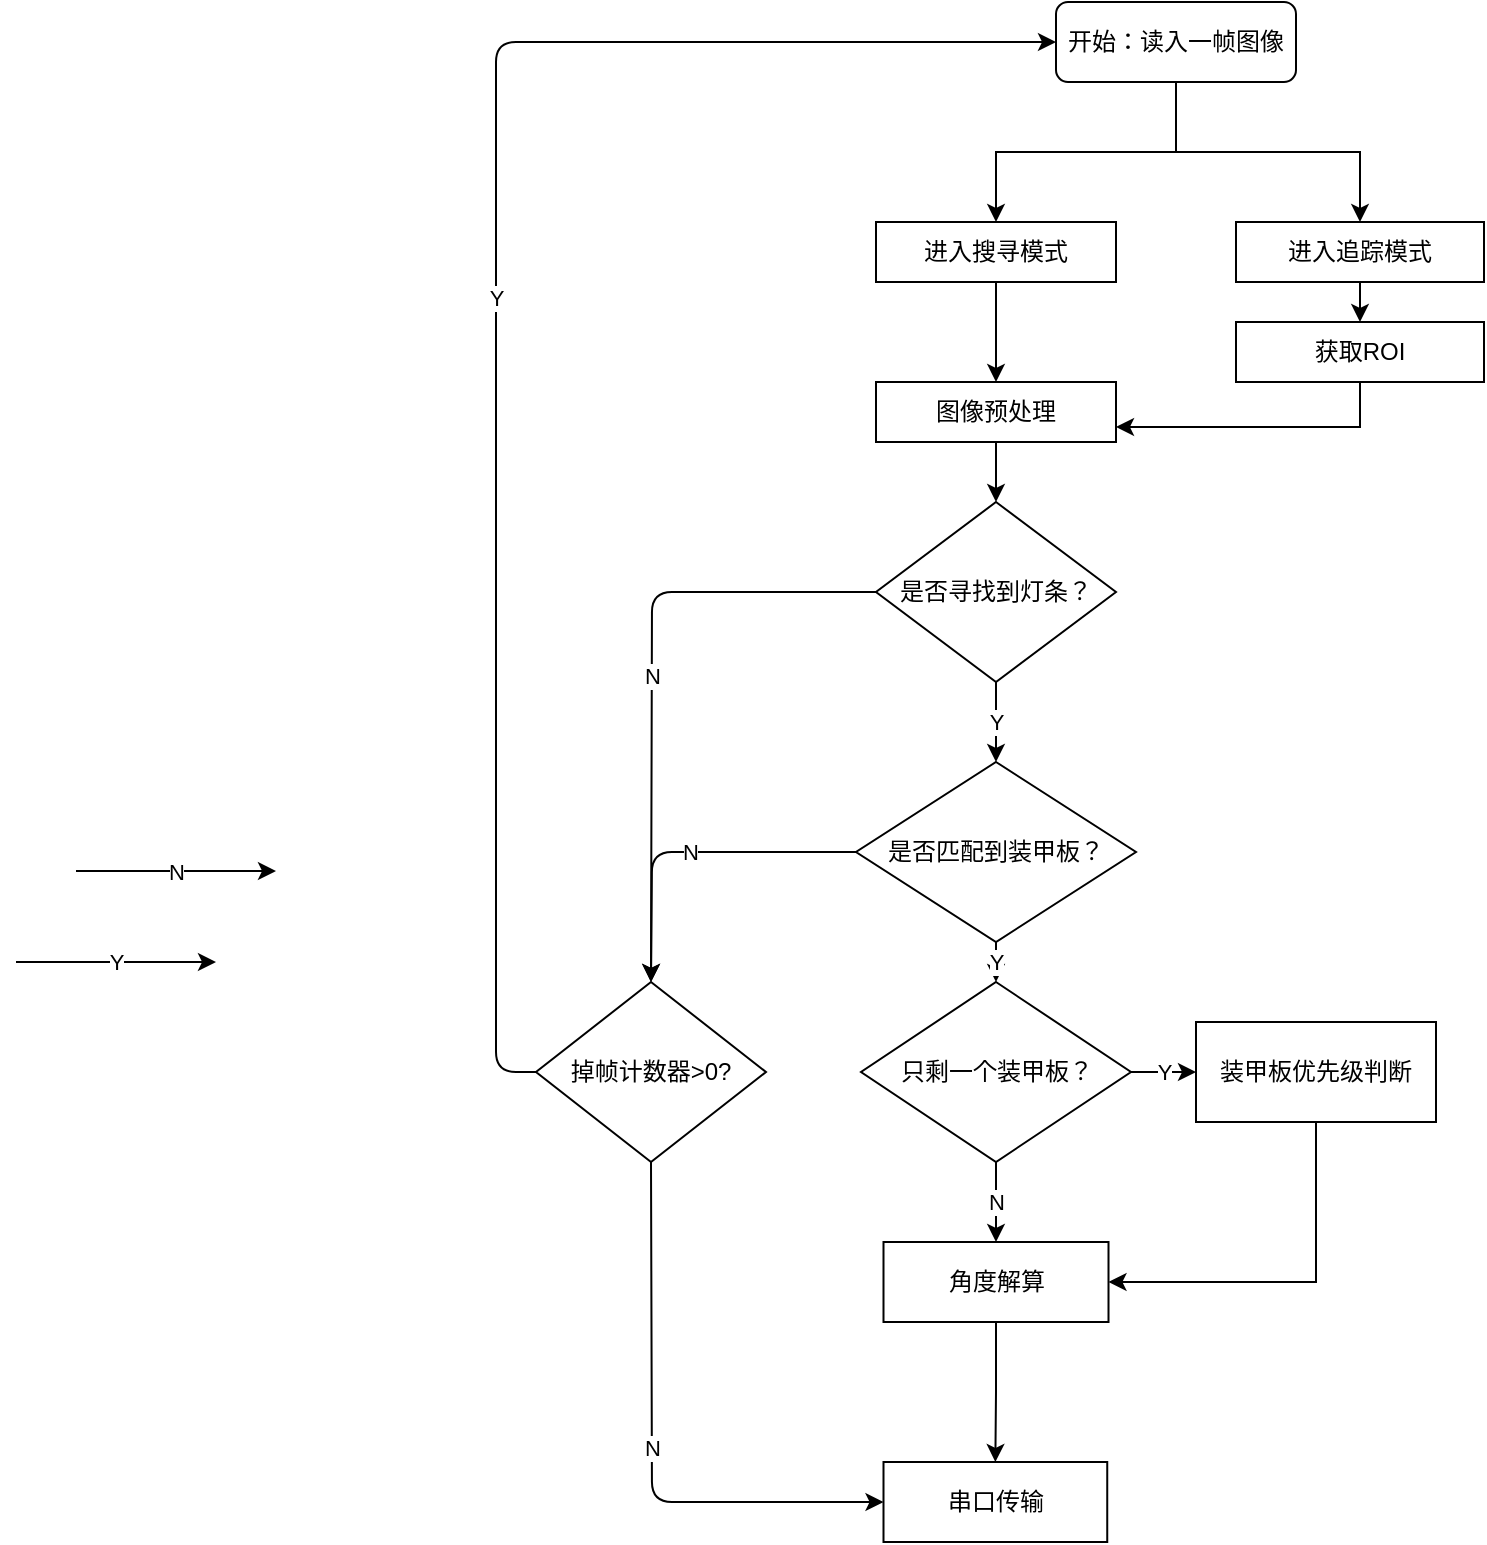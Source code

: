 <mxfile version="14.8.1" type="github">
  <diagram id="C5RBs43oDa-KdzZeNtuy" name="Page-1">
    <mxGraphModel dx="1318" dy="1943" grid="1" gridSize="10" guides="1" tooltips="1" connect="1" arrows="1" fold="1" page="1" pageScale="1" pageWidth="827" pageHeight="1169" math="0" shadow="0">
      <root>
        <mxCell id="WIyWlLk6GJQsqaUBKTNV-0" />
        <mxCell id="WIyWlLk6GJQsqaUBKTNV-1" parent="WIyWlLk6GJQsqaUBKTNV-0" />
        <mxCell id="ExE-NVO--HimaFJZiaqF-43" style="edgeStyle=orthogonalEdgeStyle;rounded=0;orthogonalLoop=1;jettySize=auto;html=1;exitX=0.5;exitY=1;exitDx=0;exitDy=0;entryX=0.5;entryY=0;entryDx=0;entryDy=0;" edge="1" parent="WIyWlLk6GJQsqaUBKTNV-1" source="Oab9Y5CSqup6-qoRblhf-17" target="ExE-NVO--HimaFJZiaqF-40">
          <mxGeometry relative="1" as="geometry" />
        </mxCell>
        <mxCell id="ExE-NVO--HimaFJZiaqF-44" style="edgeStyle=orthogonalEdgeStyle;rounded=0;orthogonalLoop=1;jettySize=auto;html=1;exitX=0.5;exitY=1;exitDx=0;exitDy=0;entryX=0.5;entryY=0;entryDx=0;entryDy=0;" edge="1" parent="WIyWlLk6GJQsqaUBKTNV-1" source="Oab9Y5CSqup6-qoRblhf-17" target="ExE-NVO--HimaFJZiaqF-0">
          <mxGeometry relative="1" as="geometry" />
        </mxCell>
        <mxCell id="Oab9Y5CSqup6-qoRblhf-17" value="开始：读入一帧图像" style="rounded=1;whiteSpace=wrap;html=1;" parent="WIyWlLk6GJQsqaUBKTNV-1" vertex="1">
          <mxGeometry x="320" y="-100" width="120" height="40" as="geometry" />
        </mxCell>
        <mxCell id="Oab9Y5CSqup6-qoRblhf-18" value="图像预处理" style="rounded=0;whiteSpace=wrap;html=1;" parent="WIyWlLk6GJQsqaUBKTNV-1" vertex="1">
          <mxGeometry x="230" y="90" width="120" height="30" as="geometry" />
        </mxCell>
        <mxCell id="Oab9Y5CSqup6-qoRblhf-19" style="edgeStyle=orthogonalEdgeStyle;rounded=0;orthogonalLoop=1;jettySize=auto;html=1;exitX=0.5;exitY=1;exitDx=0;exitDy=0;" parent="WIyWlLk6GJQsqaUBKTNV-1" source="Oab9Y5CSqup6-qoRblhf-17" target="Oab9Y5CSqup6-qoRblhf-17" edge="1">
          <mxGeometry relative="1" as="geometry" />
        </mxCell>
        <mxCell id="Oab9Y5CSqup6-qoRblhf-21" value="是否寻找到灯条？" style="rhombus;whiteSpace=wrap;html=1;" parent="WIyWlLk6GJQsqaUBKTNV-1" vertex="1">
          <mxGeometry x="230" y="150" width="120" height="90" as="geometry" />
        </mxCell>
        <mxCell id="Oab9Y5CSqup6-qoRblhf-22" value="" style="endArrow=classic;html=1;exitX=0.5;exitY=1;exitDx=0;exitDy=0;entryX=0.5;entryY=0;entryDx=0;entryDy=0;" parent="WIyWlLk6GJQsqaUBKTNV-1" source="Oab9Y5CSqup6-qoRblhf-18" target="Oab9Y5CSqup6-qoRblhf-21" edge="1">
          <mxGeometry width="50" height="50" relative="1" as="geometry">
            <mxPoint x="350" y="190" as="sourcePoint" />
            <mxPoint x="400" y="140" as="targetPoint" />
          </mxGeometry>
        </mxCell>
        <mxCell id="Oab9Y5CSqup6-qoRblhf-26" value="是否匹配到装甲板？" style="rhombus;whiteSpace=wrap;html=1;" parent="WIyWlLk6GJQsqaUBKTNV-1" vertex="1">
          <mxGeometry x="220" y="280" width="140" height="90" as="geometry" />
        </mxCell>
        <mxCell id="Oab9Y5CSqup6-qoRblhf-27" value="" style="endArrow=classic;html=1;exitX=0.5;exitY=1;exitDx=0;exitDy=0;entryX=0.5;entryY=0;entryDx=0;entryDy=0;" parent="WIyWlLk6GJQsqaUBKTNV-1" source="Oab9Y5CSqup6-qoRblhf-21" target="Oab9Y5CSqup6-qoRblhf-26" edge="1">
          <mxGeometry relative="1" as="geometry">
            <mxPoint x="390" y="210" as="sourcePoint" />
            <mxPoint x="490" y="210" as="targetPoint" />
          </mxGeometry>
        </mxCell>
        <mxCell id="Oab9Y5CSqup6-qoRblhf-28" value="Y" style="edgeLabel;resizable=0;html=1;align=center;verticalAlign=middle;labelPosition=center;verticalLabelPosition=middle;" parent="Oab9Y5CSqup6-qoRblhf-27" connectable="0" vertex="1">
          <mxGeometry relative="1" as="geometry" />
        </mxCell>
        <mxCell id="ExE-NVO--HimaFJZiaqF-7" style="edgeStyle=orthogonalEdgeStyle;rounded=0;orthogonalLoop=1;jettySize=auto;html=1;exitX=0.5;exitY=1;exitDx=0;exitDy=0;entryX=0.5;entryY=0;entryDx=0;entryDy=0;" edge="1" parent="WIyWlLk6GJQsqaUBKTNV-1" source="ExE-NVO--HimaFJZiaqF-0" target="Oab9Y5CSqup6-qoRblhf-18">
          <mxGeometry relative="1" as="geometry" />
        </mxCell>
        <mxCell id="ExE-NVO--HimaFJZiaqF-0" value="进入搜寻模式" style="rounded=0;whiteSpace=wrap;html=1;" vertex="1" parent="WIyWlLk6GJQsqaUBKTNV-1">
          <mxGeometry x="230" y="10" width="120" height="30" as="geometry" />
        </mxCell>
        <mxCell id="ExE-NVO--HimaFJZiaqF-1" style="edgeStyle=orthogonalEdgeStyle;rounded=0;orthogonalLoop=1;jettySize=auto;html=1;exitX=0.5;exitY=1;exitDx=0;exitDy=0;" edge="1" parent="WIyWlLk6GJQsqaUBKTNV-1" source="ExE-NVO--HimaFJZiaqF-0" target="ExE-NVO--HimaFJZiaqF-0">
          <mxGeometry relative="1" as="geometry" />
        </mxCell>
        <mxCell id="ExE-NVO--HimaFJZiaqF-8" value="只剩一个装甲板？" style="rhombus;whiteSpace=wrap;html=1;" vertex="1" parent="WIyWlLk6GJQsqaUBKTNV-1">
          <mxGeometry x="222.5" y="390" width="135" height="90" as="geometry" />
        </mxCell>
        <mxCell id="ExE-NVO--HimaFJZiaqF-36" style="edgeStyle=orthogonalEdgeStyle;rounded=0;orthogonalLoop=1;jettySize=auto;html=1;exitX=0.5;exitY=1;exitDx=0;exitDy=0;entryX=1;entryY=0.5;entryDx=0;entryDy=0;" edge="1" parent="WIyWlLk6GJQsqaUBKTNV-1" source="ExE-NVO--HimaFJZiaqF-11" target="ExE-NVO--HimaFJZiaqF-35">
          <mxGeometry relative="1" as="geometry" />
        </mxCell>
        <mxCell id="ExE-NVO--HimaFJZiaqF-11" value="装甲板优先级判断" style="rounded=0;whiteSpace=wrap;html=1;" vertex="1" parent="WIyWlLk6GJQsqaUBKTNV-1">
          <mxGeometry x="390" y="410" width="120" height="50" as="geometry" />
        </mxCell>
        <mxCell id="ExE-NVO--HimaFJZiaqF-13" value="" style="endArrow=classic;html=1;entryX=0;entryY=0.5;entryDx=0;entryDy=0;exitX=1;exitY=0.5;exitDx=0;exitDy=0;" edge="1" parent="WIyWlLk6GJQsqaUBKTNV-1" source="ExE-NVO--HimaFJZiaqF-8" target="ExE-NVO--HimaFJZiaqF-11">
          <mxGeometry relative="1" as="geometry">
            <mxPoint x="260" y="480" as="sourcePoint" />
            <mxPoint x="360" y="480" as="targetPoint" />
          </mxGeometry>
        </mxCell>
        <mxCell id="ExE-NVO--HimaFJZiaqF-14" value="Y" style="edgeLabel;resizable=0;html=1;align=center;verticalAlign=middle;" connectable="0" vertex="1" parent="ExE-NVO--HimaFJZiaqF-13">
          <mxGeometry relative="1" as="geometry" />
        </mxCell>
        <mxCell id="ExE-NVO--HimaFJZiaqF-16" value="" style="endArrow=classic;html=1;entryX=0.5;entryY=0;entryDx=0;entryDy=0;exitX=0.5;exitY=1;exitDx=0;exitDy=0;" edge="1" parent="WIyWlLk6GJQsqaUBKTNV-1" source="ExE-NVO--HimaFJZiaqF-8" target="ExE-NVO--HimaFJZiaqF-35">
          <mxGeometry relative="1" as="geometry">
            <mxPoint x="110" y="480" as="sourcePoint" />
            <mxPoint x="210" y="480" as="targetPoint" />
          </mxGeometry>
        </mxCell>
        <mxCell id="ExE-NVO--HimaFJZiaqF-17" value="N" style="edgeLabel;resizable=0;html=1;align=center;verticalAlign=middle;" connectable="0" vertex="1" parent="ExE-NVO--HimaFJZiaqF-16">
          <mxGeometry relative="1" as="geometry" />
        </mxCell>
        <mxCell id="ExE-NVO--HimaFJZiaqF-33" value="" style="endArrow=classic;html=1;exitX=0.5;exitY=1;exitDx=0;exitDy=0;entryX=0.5;entryY=0;entryDx=0;entryDy=0;" edge="1" parent="WIyWlLk6GJQsqaUBKTNV-1" source="Oab9Y5CSqup6-qoRblhf-26" target="ExE-NVO--HimaFJZiaqF-8">
          <mxGeometry relative="1" as="geometry">
            <mxPoint x="100" y="400" as="sourcePoint" />
            <mxPoint x="200" y="400" as="targetPoint" />
            <Array as="points" />
          </mxGeometry>
        </mxCell>
        <mxCell id="ExE-NVO--HimaFJZiaqF-34" value="Y" style="edgeLabel;resizable=0;html=1;align=center;verticalAlign=middle;" connectable="0" vertex="1" parent="ExE-NVO--HimaFJZiaqF-33">
          <mxGeometry relative="1" as="geometry" />
        </mxCell>
        <mxCell id="ExE-NVO--HimaFJZiaqF-77" style="edgeStyle=orthogonalEdgeStyle;rounded=0;orthogonalLoop=1;jettySize=auto;html=1;exitX=0.5;exitY=1;exitDx=0;exitDy=0;entryX=0.5;entryY=0;entryDx=0;entryDy=0;" edge="1" parent="WIyWlLk6GJQsqaUBKTNV-1" source="ExE-NVO--HimaFJZiaqF-35" target="ExE-NVO--HimaFJZiaqF-38">
          <mxGeometry relative="1" as="geometry" />
        </mxCell>
        <mxCell id="ExE-NVO--HimaFJZiaqF-35" value="角度解算" style="rounded=0;whiteSpace=wrap;html=1;" vertex="1" parent="WIyWlLk6GJQsqaUBKTNV-1">
          <mxGeometry x="233.75" y="520" width="112.5" height="40" as="geometry" />
        </mxCell>
        <mxCell id="ExE-NVO--HimaFJZiaqF-38" value="串口传输" style="rounded=0;whiteSpace=wrap;html=1;" vertex="1" parent="WIyWlLk6GJQsqaUBKTNV-1">
          <mxGeometry x="233.75" y="630" width="111.87" height="40" as="geometry" />
        </mxCell>
        <mxCell id="ExE-NVO--HimaFJZiaqF-46" style="edgeStyle=orthogonalEdgeStyle;rounded=0;orthogonalLoop=1;jettySize=auto;html=1;exitX=0.5;exitY=1;exitDx=0;exitDy=0;entryX=0.5;entryY=0;entryDx=0;entryDy=0;" edge="1" parent="WIyWlLk6GJQsqaUBKTNV-1" source="ExE-NVO--HimaFJZiaqF-40" target="ExE-NVO--HimaFJZiaqF-45">
          <mxGeometry relative="1" as="geometry" />
        </mxCell>
        <mxCell id="ExE-NVO--HimaFJZiaqF-40" value="进入追踪模式" style="rounded=0;whiteSpace=wrap;html=1;" vertex="1" parent="WIyWlLk6GJQsqaUBKTNV-1">
          <mxGeometry x="410" y="10" width="124" height="30" as="geometry" />
        </mxCell>
        <mxCell id="ExE-NVO--HimaFJZiaqF-49" style="edgeStyle=orthogonalEdgeStyle;rounded=0;orthogonalLoop=1;jettySize=auto;html=1;exitX=0.5;exitY=1;exitDx=0;exitDy=0;entryX=1;entryY=0.75;entryDx=0;entryDy=0;" edge="1" parent="WIyWlLk6GJQsqaUBKTNV-1" source="ExE-NVO--HimaFJZiaqF-45" target="Oab9Y5CSqup6-qoRblhf-18">
          <mxGeometry relative="1" as="geometry" />
        </mxCell>
        <mxCell id="ExE-NVO--HimaFJZiaqF-45" value="获取ROI" style="rounded=0;whiteSpace=wrap;html=1;" vertex="1" parent="WIyWlLk6GJQsqaUBKTNV-1">
          <mxGeometry x="410" y="60" width="124" height="30" as="geometry" />
        </mxCell>
        <mxCell id="ExE-NVO--HimaFJZiaqF-70" value="" style="endArrow=classic;html=1;" edge="1" parent="WIyWlLk6GJQsqaUBKTNV-1">
          <mxGeometry relative="1" as="geometry">
            <mxPoint x="-200" y="380" as="sourcePoint" />
            <mxPoint x="-100" y="380" as="targetPoint" />
            <Array as="points">
              <mxPoint x="-150" y="380" />
            </Array>
          </mxGeometry>
        </mxCell>
        <mxCell id="ExE-NVO--HimaFJZiaqF-71" value="Y" style="edgeLabel;resizable=0;html=1;align=center;verticalAlign=middle;" connectable="0" vertex="1" parent="ExE-NVO--HimaFJZiaqF-70">
          <mxGeometry relative="1" as="geometry" />
        </mxCell>
        <mxCell id="ExE-NVO--HimaFJZiaqF-79" value="掉帧计数器&amp;gt;0?" style="rhombus;whiteSpace=wrap;html=1;" vertex="1" parent="WIyWlLk6GJQsqaUBKTNV-1">
          <mxGeometry x="60" y="390" width="115" height="90" as="geometry" />
        </mxCell>
        <mxCell id="ExE-NVO--HimaFJZiaqF-81" value="" style="endArrow=classic;html=1;" edge="1" parent="WIyWlLk6GJQsqaUBKTNV-1">
          <mxGeometry relative="1" as="geometry">
            <mxPoint x="-170" y="334.5" as="sourcePoint" />
            <mxPoint x="-70" y="334.5" as="targetPoint" />
            <Array as="points">
              <mxPoint x="-120" y="334.5" />
            </Array>
          </mxGeometry>
        </mxCell>
        <mxCell id="ExE-NVO--HimaFJZiaqF-82" value="N" style="edgeLabel;resizable=0;html=1;align=center;verticalAlign=middle;" connectable="0" vertex="1" parent="ExE-NVO--HimaFJZiaqF-81">
          <mxGeometry relative="1" as="geometry" />
        </mxCell>
        <mxCell id="ExE-NVO--HimaFJZiaqF-83" value="" style="endArrow=classic;html=1;entryX=0.5;entryY=0;entryDx=0;entryDy=0;exitX=0;exitY=0.5;exitDx=0;exitDy=0;" edge="1" parent="WIyWlLk6GJQsqaUBKTNV-1" source="Oab9Y5CSqup6-qoRblhf-21" target="ExE-NVO--HimaFJZiaqF-79">
          <mxGeometry relative="1" as="geometry">
            <mxPoint x="90" y="300" as="sourcePoint" />
            <mxPoint x="-60" y="344.5" as="targetPoint" />
            <Array as="points">
              <mxPoint x="118" y="195" />
            </Array>
          </mxGeometry>
        </mxCell>
        <mxCell id="ExE-NVO--HimaFJZiaqF-84" value="N" style="edgeLabel;resizable=0;html=1;align=center;verticalAlign=middle;" connectable="0" vertex="1" parent="ExE-NVO--HimaFJZiaqF-83">
          <mxGeometry relative="1" as="geometry" />
        </mxCell>
        <mxCell id="ExE-NVO--HimaFJZiaqF-85" value="" style="endArrow=classic;html=1;entryX=0.5;entryY=0;entryDx=0;entryDy=0;exitX=0;exitY=0.5;exitDx=0;exitDy=0;" edge="1" parent="WIyWlLk6GJQsqaUBKTNV-1" source="Oab9Y5CSqup6-qoRblhf-26" target="ExE-NVO--HimaFJZiaqF-79">
          <mxGeometry relative="1" as="geometry">
            <mxPoint x="-60" y="369" as="sourcePoint" />
            <mxPoint x="40" y="369" as="targetPoint" />
            <Array as="points">
              <mxPoint x="118" y="325" />
            </Array>
          </mxGeometry>
        </mxCell>
        <mxCell id="ExE-NVO--HimaFJZiaqF-86" value="N" style="edgeLabel;resizable=0;html=1;align=center;verticalAlign=middle;" connectable="0" vertex="1" parent="ExE-NVO--HimaFJZiaqF-85">
          <mxGeometry relative="1" as="geometry" />
        </mxCell>
        <mxCell id="ExE-NVO--HimaFJZiaqF-87" value="" style="endArrow=classic;html=1;exitX=0.5;exitY=1;exitDx=0;exitDy=0;entryX=0;entryY=0.5;entryDx=0;entryDy=0;" edge="1" parent="WIyWlLk6GJQsqaUBKTNV-1" source="ExE-NVO--HimaFJZiaqF-79" target="ExE-NVO--HimaFJZiaqF-38">
          <mxGeometry relative="1" as="geometry">
            <mxPoint x="-160" y="344.5" as="sourcePoint" />
            <mxPoint x="-60" y="344.5" as="targetPoint" />
            <Array as="points">
              <mxPoint x="118" y="650" />
            </Array>
          </mxGeometry>
        </mxCell>
        <mxCell id="ExE-NVO--HimaFJZiaqF-88" value="N" style="edgeLabel;resizable=0;html=1;align=center;verticalAlign=middle;" connectable="0" vertex="1" parent="ExE-NVO--HimaFJZiaqF-87">
          <mxGeometry relative="1" as="geometry" />
        </mxCell>
        <mxCell id="ExE-NVO--HimaFJZiaqF-89" value="" style="endArrow=classic;html=1;exitX=0;exitY=0.5;exitDx=0;exitDy=0;entryX=0;entryY=0.5;entryDx=0;entryDy=0;" edge="1" parent="WIyWlLk6GJQsqaUBKTNV-1" source="ExE-NVO--HimaFJZiaqF-79" target="Oab9Y5CSqup6-qoRblhf-17">
          <mxGeometry relative="1" as="geometry">
            <mxPoint x="-190" y="390" as="sourcePoint" />
            <mxPoint x="-90" y="390" as="targetPoint" />
            <Array as="points">
              <mxPoint x="40" y="435" />
              <mxPoint x="40" y="-80" />
            </Array>
          </mxGeometry>
        </mxCell>
        <mxCell id="ExE-NVO--HimaFJZiaqF-90" value="Y" style="edgeLabel;resizable=0;html=1;align=center;verticalAlign=middle;" connectable="0" vertex="1" parent="ExE-NVO--HimaFJZiaqF-89">
          <mxGeometry relative="1" as="geometry" />
        </mxCell>
      </root>
    </mxGraphModel>
  </diagram>
</mxfile>
